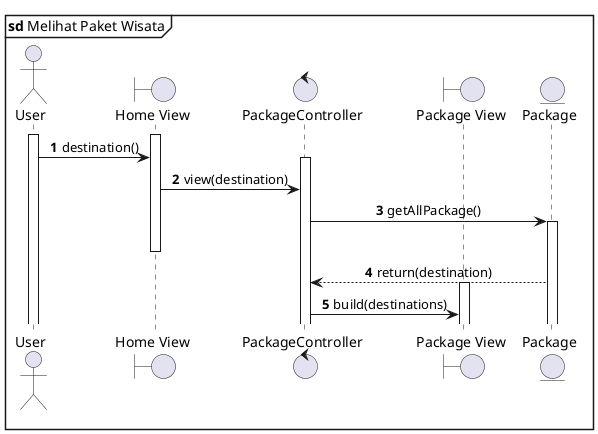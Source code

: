 @startuml Melihat Paket Wisata
mainframe **sd** Melihat Paket Wisata
actor "User" as User
boundary "Home View" as HomeView
control PackageController 
boundary "Package View" as PackageView
entity Package as PackageModel

autonumber
' autoactivate on
skinparam SequenceMessageAlignment center

activate User
activate HomeView
User->HomeView: destination()
activate PackageController
HomeView->PackageController: view(destination)
PackageController->PackageModel: getAllPackage()
activate PackageModel
deactivate HomeView
PackageModel-->PackageController: return(destination)
activate PackageView
PackageController->PackageView: build(destinations)



@enduml